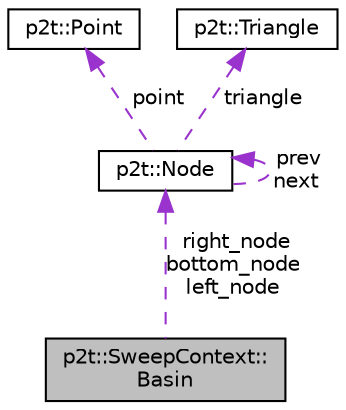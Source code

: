 digraph "p2t::SweepContext::Basin"
{
  edge [fontname="Helvetica",fontsize="10",labelfontname="Helvetica",labelfontsize="10"];
  node [fontname="Helvetica",fontsize="10",shape=record];
  Node1 [label="p2t::SweepContext::\lBasin",height=0.2,width=0.4,color="black", fillcolor="grey75", style="filled", fontcolor="black"];
  Node2 -> Node1 [dir="back",color="darkorchid3",fontsize="10",style="dashed",label=" right_node\nbottom_node\nleft_node" ];
  Node2 [label="p2t::Node",height=0.2,width=0.4,color="black", fillcolor="white", style="filled",URL="$structp2t_1_1_node.html"];
  Node3 -> Node2 [dir="back",color="darkorchid3",fontsize="10",style="dashed",label=" point" ];
  Node3 [label="p2t::Point",height=0.2,width=0.4,color="black", fillcolor="white", style="filled",URL="$structp2t_1_1_point.html"];
  Node4 -> Node2 [dir="back",color="darkorchid3",fontsize="10",style="dashed",label=" triangle" ];
  Node4 [label="p2t::Triangle",height=0.2,width=0.4,color="black", fillcolor="white", style="filled",URL="$classp2t_1_1_triangle.html"];
  Node2 -> Node2 [dir="back",color="darkorchid3",fontsize="10",style="dashed",label=" prev\nnext" ];
}
